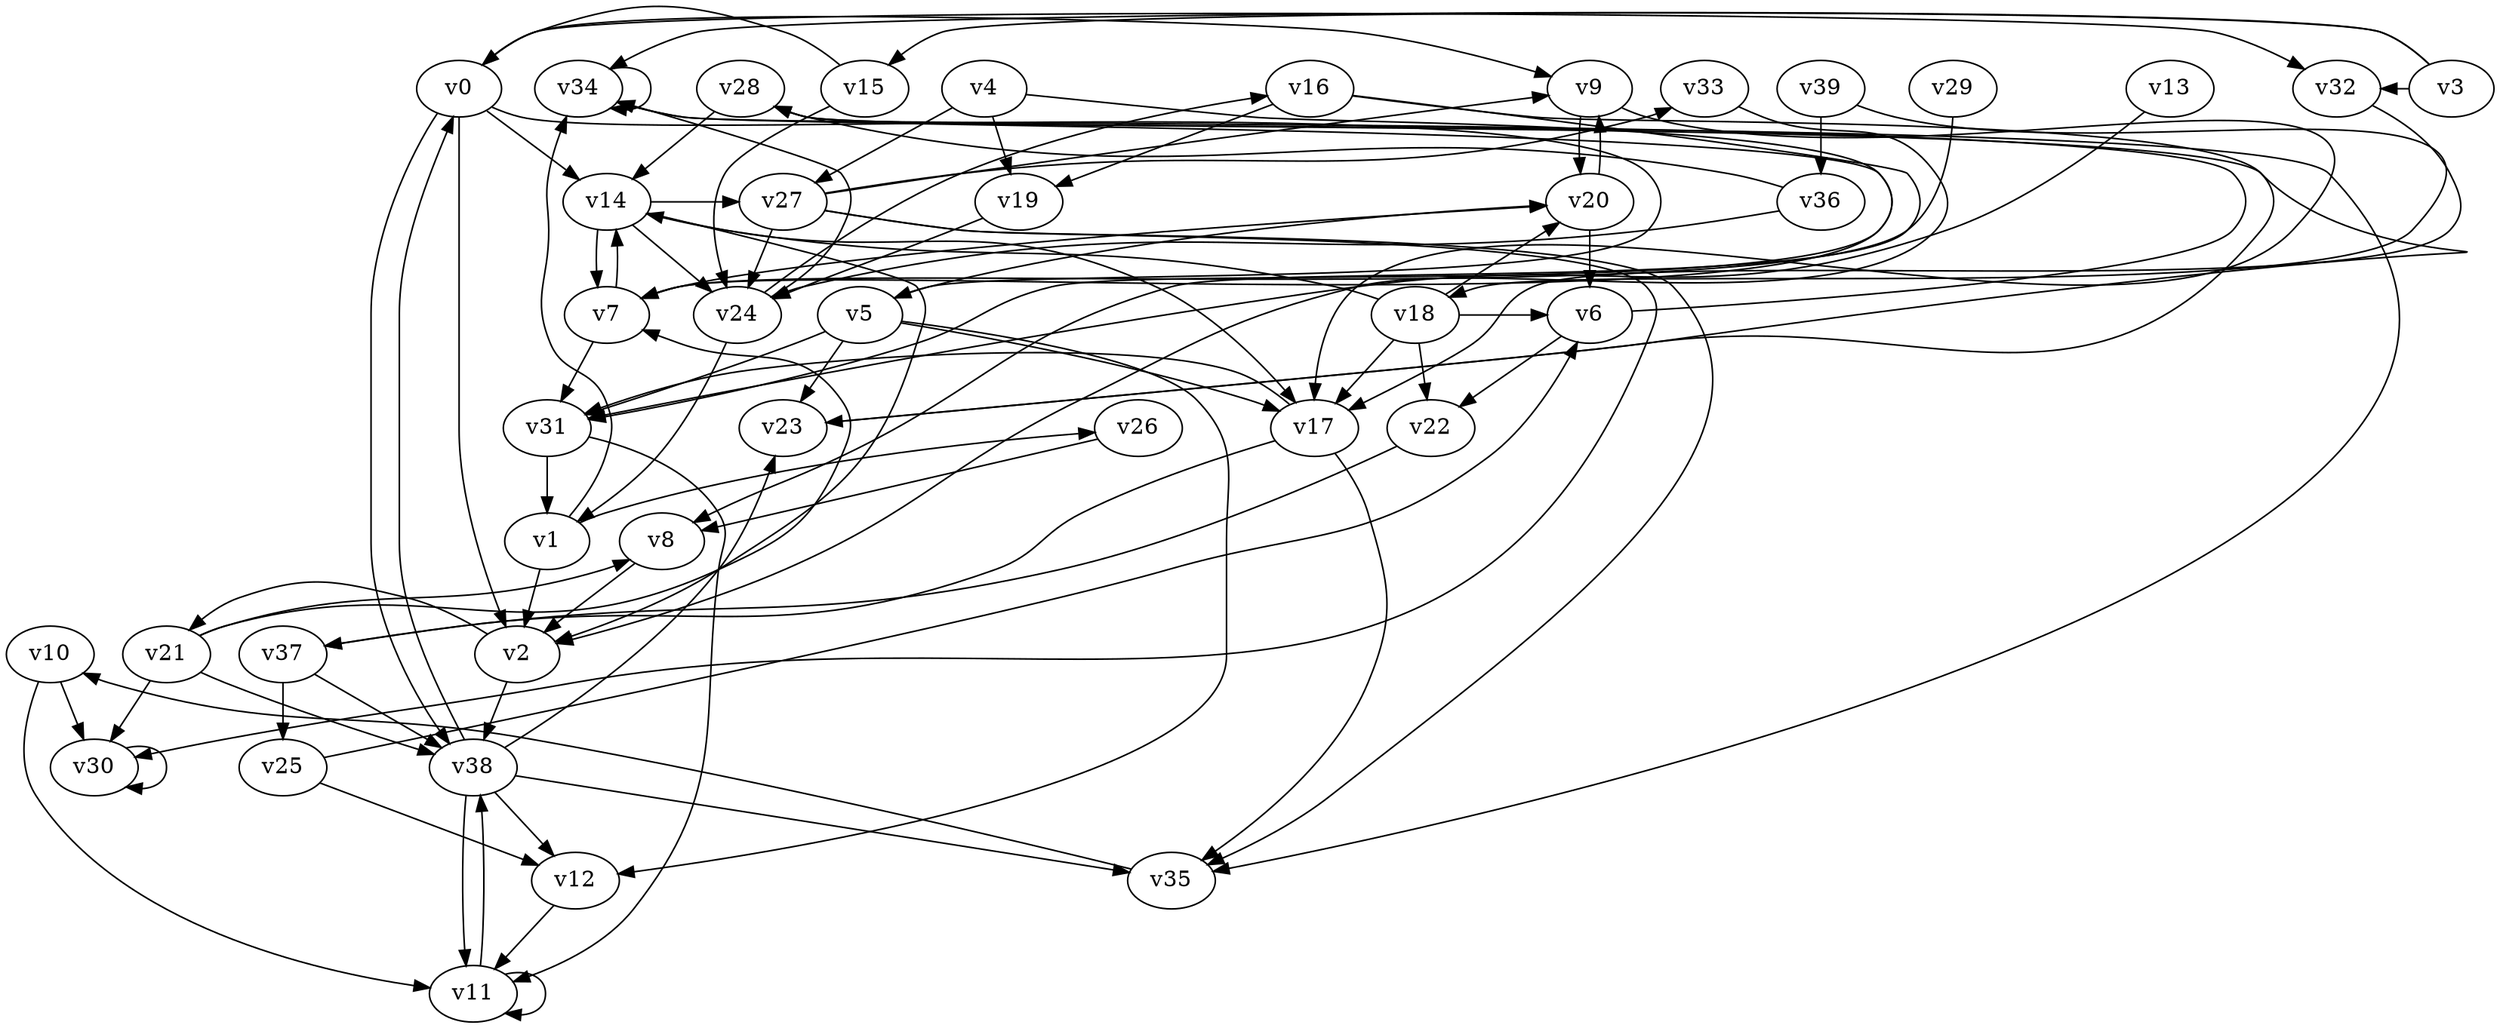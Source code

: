 // Benchmark game 52 - 40 vertices
digraph G {
    v0 [name="v0", player=1];
    v1 [name="v1", player=0, target=1];
    v2 [name="v2", player=0];
    v3 [name="v3", player=0];
    v4 [name="v4", player=0];
    v5 [name="v5", player=0];
    v6 [name="v6", player=0];
    v7 [name="v7", player=1];
    v8 [name="v8", player=0];
    v9 [name="v9", player=0, target=1];
    v10 [name="v10", player=0];
    v11 [name="v11", player=1];
    v12 [name="v12", player=1, target=1];
    v13 [name="v13", player=0];
    v14 [name="v14", player=1];
    v15 [name="v15", player=1];
    v16 [name="v16", player=1];
    v17 [name="v17", player=1];
    v18 [name="v18", player=1];
    v19 [name="v19", player=0];
    v20 [name="v20", player=1];
    v21 [name="v21", player=0];
    v22 [name="v22", player=0];
    v23 [name="v23", player=0];
    v24 [name="v24", player=0];
    v25 [name="v25", player=1];
    v26 [name="v26", player=0];
    v27 [name="v27", player=1, target=1];
    v28 [name="v28", player=0];
    v29 [name="v29", player=1];
    v30 [name="v30", player=0];
    v31 [name="v31", player=1];
    v32 [name="v32", player=0];
    v33 [name="v33", player=0];
    v34 [name="v34", player=0];
    v35 [name="v35", player=0];
    v36 [name="v36", player=0];
    v37 [name="v37", player=0];
    v38 [name="v38", player=0];
    v39 [name="v39", player=1];

    v0 -> v5 [constraint="time <= 17"];
    v1 -> v26 [constraint="time % 3 == 0"];
    v2 -> v21 [constraint="time == 1"];
    v3 -> v32 [constraint="time == 1"];
    v4 -> v19;
    v5 -> v23;
    v6 -> v22 [constraint="time >= 4"];
    v7 -> v20 [constraint="time <= 10"];
    v8 -> v2;
    v9 -> v20;
    v10 -> v30;
    v11 -> v38;
    v12 -> v11;
    v13 -> v31 [constraint="time == 9"];
    v14 -> v7;
    v15 -> v0 [constraint="time % 3 == 1"];
    v16 -> v23 [constraint="time >= 6"];
    v17 -> v37 [constraint="time % 4 == 1"];
    v18 -> v17;
    v19 -> v24;
    v20 -> v6;
    v21 -> v38;
    v22 -> v37 [constraint="(time >= 4) && (time <= 18)"];
    v23 -> v28 [constraint="time <= 7"];
    v24 -> v34 [constraint="time % 4 == 3"];
    v25 -> v12 [constraint="time % 3 == 0"];
    v26 -> v8;
    v27 -> v35 [constraint="time >= 15"];
    v28 -> v35 [constraint="(time >= 8) && (time <= 25)"];
    v29 -> v7 [constraint="time <= 7"];
    v30 -> v30 [constraint="time == 16"];
    v31 -> v1;
    v32 -> v17 [constraint="time % 3 == 1"];
    v33 -> v2 [constraint="(time % 4 == 0) || (time % 5 == 1)"];
    v34 -> v31 [constraint="time % 6 == 0"];
    v35 -> v10 [constraint="time == 16"];
    v36 -> v24 [constraint="time % 5 == 3"];
    v37 -> v38;
    v38 -> v11;
    v39 -> v36;
    v0 -> v32 [constraint="time == 16"];
    v16 -> v19 [constraint="time <= 14"];
    v17 -> v35;
    v14 -> v2 [constraint="time % 4 == 0"];
    v9 -> v17 [constraint="time <= 13"];
    v3 -> v15 [constraint="(time % 2 == 0) || (time % 5 == 1)"];
    v38 -> v23 [constraint="time == 17"];
    v16 -> v8 [constraint="time == 19"];
    v18 -> v20 [constraint="(time >= 1) && (time <= 20)"];
    v14 -> v17;
    v1 -> v34 [constraint="time % 6 == 0"];
    v24 -> v16 [constraint="time <= 25"];
    v38 -> v35;
    v28 -> v14 [constraint="time == 6"];
    v37 -> v25;
    v14 -> v27 [constraint="time == 15"];
    v5 -> v31;
    v11 -> v11;
    v31 -> v11 [constraint="time % 2 == 1"];
    v10 -> v11 [constraint="time >= 11"];
    v38 -> v12;
    v4 -> v27;
    v25 -> v6 [constraint="time >= 3"];
    v0 -> v38;
    v24 -> v1;
    v0 -> v2;
    v5 -> v17;
    v38 -> v0 [constraint="time >= 1"];
    v6 -> v34 [constraint="time >= 6"];
    v5 -> v12;
    v36 -> v28 [constraint="time >= 5"];
    v21 -> v30;
    v3 -> v34 [constraint="time % 6 == 0"];
    v1 -> v2;
    v18 -> v6 [constraint="time % 5 == 1"];
    v0 -> v14;
    v27 -> v24;
    v18 -> v14 [constraint="time <= 17"];
    v7 -> v31;
    v7 -> v14;
    v18 -> v22;
    v21 -> v7 [constraint="time == 2"];
    v2 -> v38;
    v27 -> v33 [constraint="time == 5"];
    v27 -> v9 [constraint="time <= 14"];
    v39 -> v18 [constraint="time == 3"];
    v17 -> v31 [constraint="time % 4 == 0"];
    v0 -> v9 [constraint="time >= 3"];
    v20 -> v9 [constraint="time == 15"];
    v4 -> v7 [constraint="time % 4 == 1"];
    v5 -> v20 [constraint="(time % 3 == 1) || (time % 4 == 1)"];
    v27 -> v30 [constraint="time % 5 == 4"];
    v21 -> v8 [constraint="time >= 11"];
    v15 -> v24 [constraint="time == 15"];
    v34 -> v34 [constraint="time == 17"];
    v14 -> v24;
}

